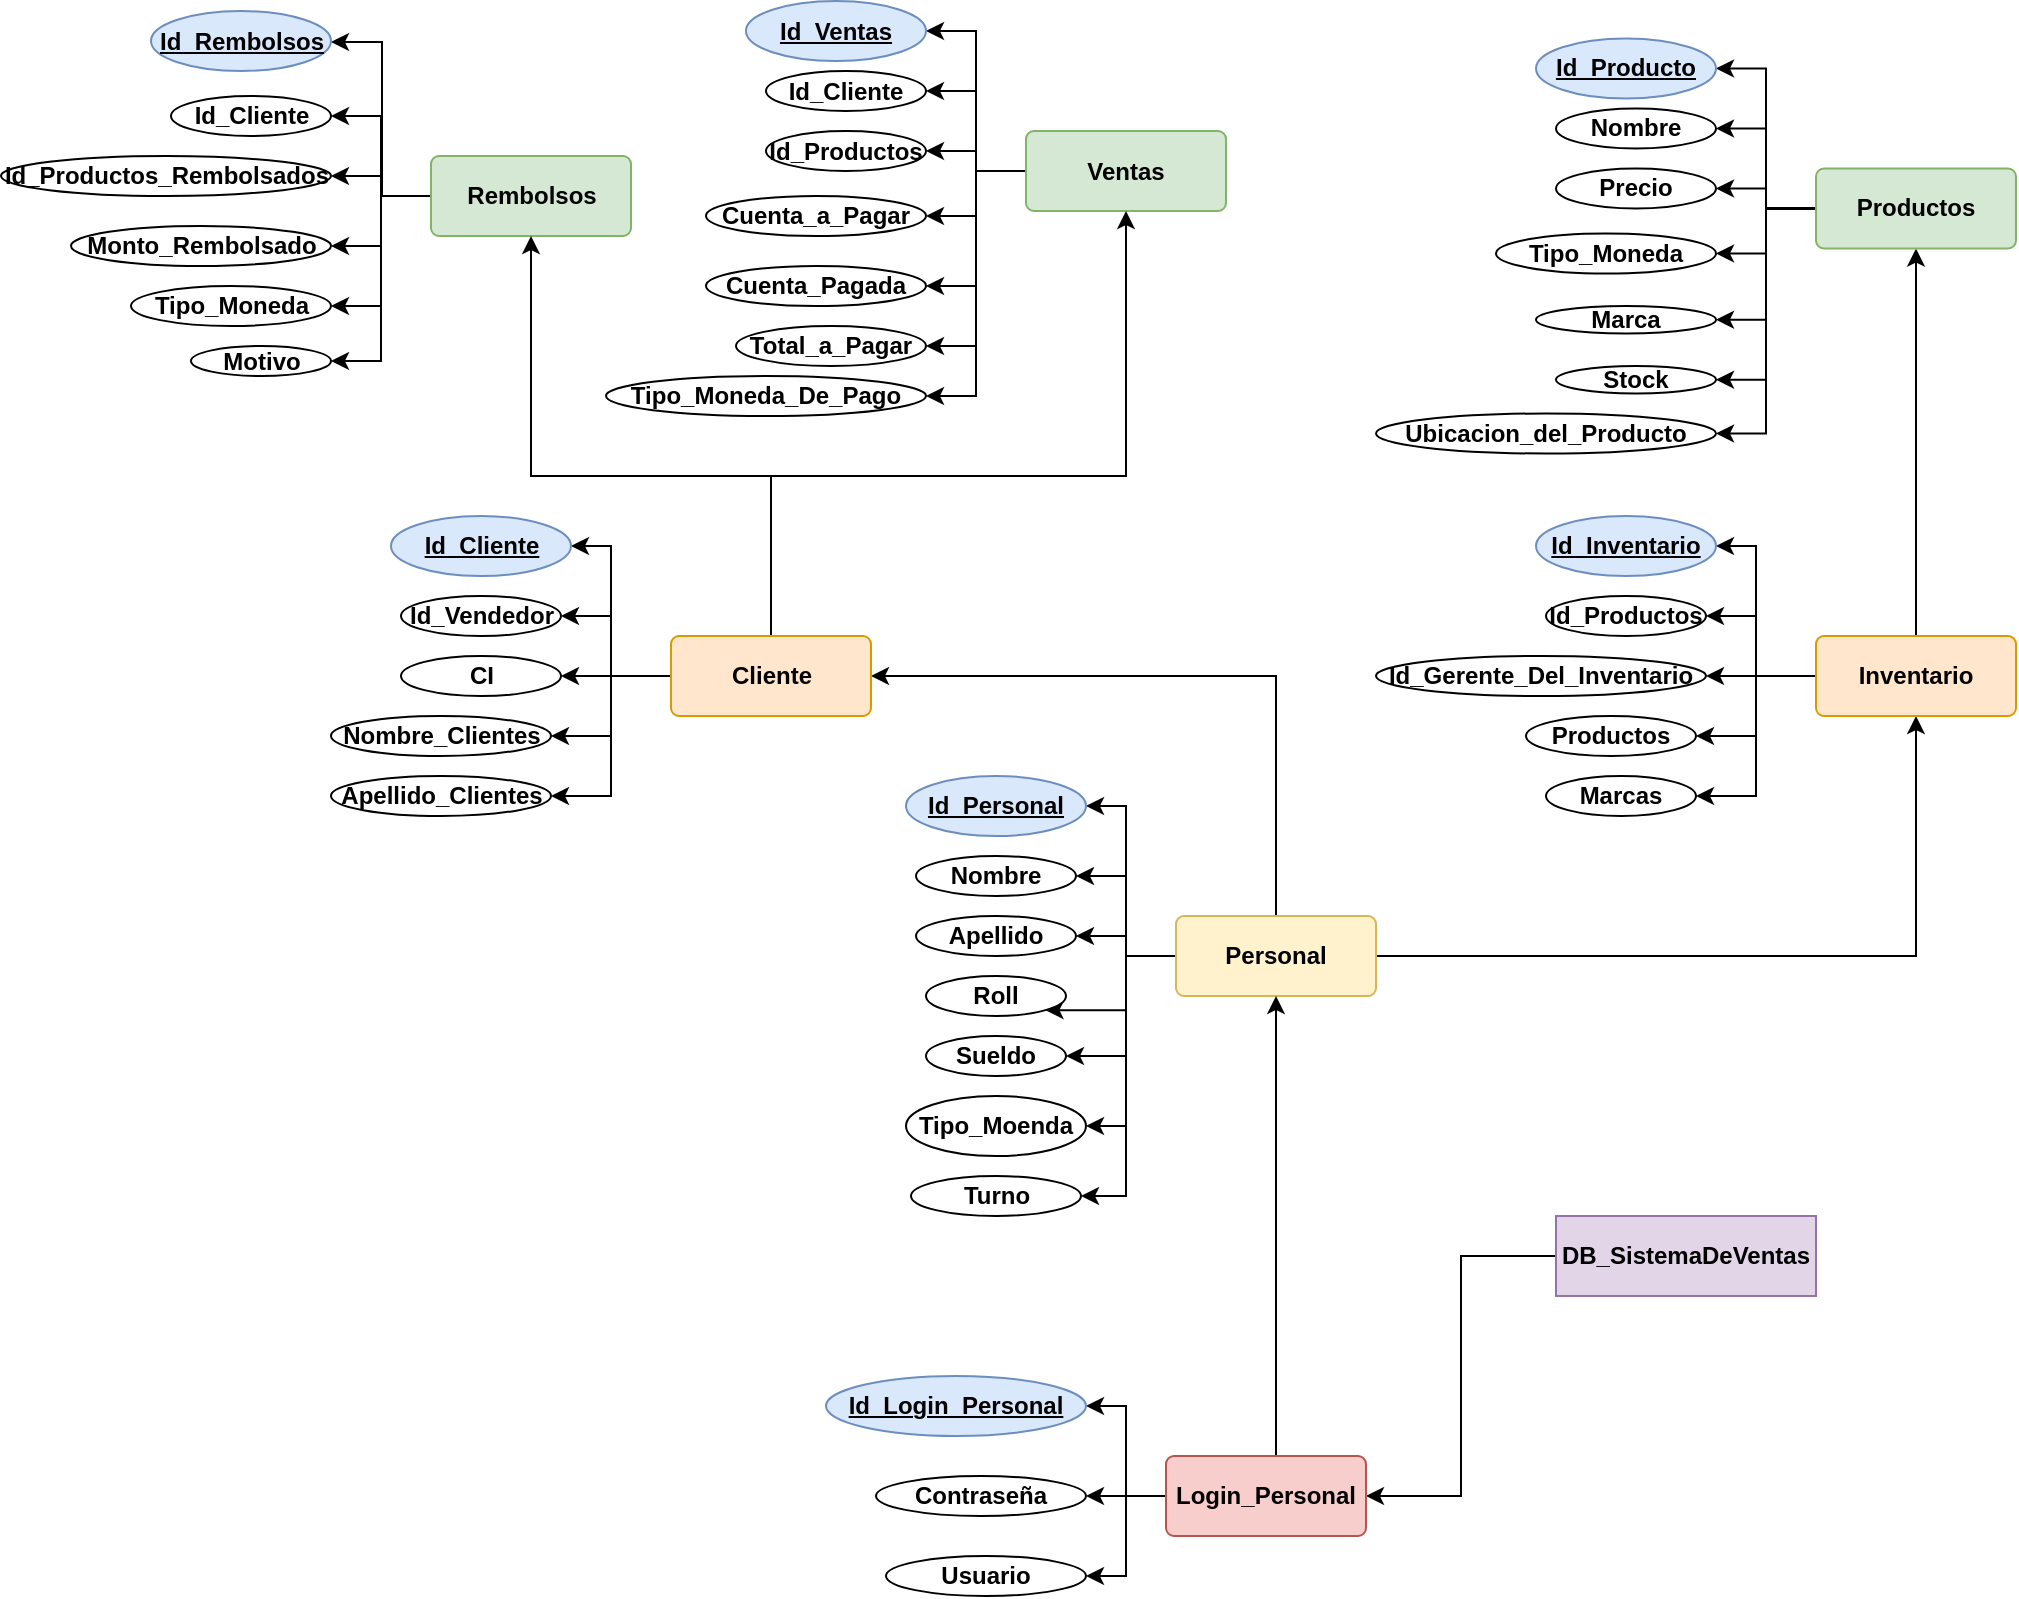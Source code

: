 <mxfile version="20.2.3" type="device"><diagram id="InwbdTsh8f-gp8e8OOTx" name="Página-1"><mxGraphModel dx="1335" dy="834" grid="1" gridSize="10" guides="1" tooltips="1" connect="1" arrows="1" fold="1" page="1" pageScale="1" pageWidth="1500" pageHeight="1600" math="0" shadow="0"><root><mxCell id="0"/><mxCell id="1" parent="0"/><mxCell id="jHH3_tSQBFFlXG_9ID5o-170" style="edgeStyle=orthogonalEdgeStyle;rounded=0;orthogonalLoop=1;jettySize=auto;html=1;exitX=0;exitY=0.5;exitDx=0;exitDy=0;entryX=1;entryY=0.5;entryDx=0;entryDy=0;" edge="1" parent="1" source="jHH3_tSQBFFlXG_9ID5o-61" target="jHH3_tSQBFFlXG_9ID5o-63"><mxGeometry relative="1" as="geometry"/></mxCell><mxCell id="jHH3_tSQBFFlXG_9ID5o-61" value="DB_SistemaDeVentas" style="whiteSpace=wrap;html=1;align=center;fillColor=#e1d5e7;strokeColor=#9673a6;fontStyle=1" vertex="1" parent="1"><mxGeometry x="805" y="620" width="130" height="40" as="geometry"/></mxCell><mxCell id="jHH3_tSQBFFlXG_9ID5o-77" style="edgeStyle=orthogonalEdgeStyle;rounded=0;orthogonalLoop=1;jettySize=auto;html=1;entryX=1;entryY=0.5;entryDx=0;entryDy=0;" edge="1" parent="1" source="jHH3_tSQBFFlXG_9ID5o-62" target="jHH3_tSQBFFlXG_9ID5o-71"><mxGeometry relative="1" as="geometry"><Array as="points"><mxPoint x="590" y="490"/><mxPoint x="590" y="415"/></Array></mxGeometry></mxCell><mxCell id="jHH3_tSQBFFlXG_9ID5o-78" style="edgeStyle=orthogonalEdgeStyle;rounded=0;orthogonalLoop=1;jettySize=auto;html=1;exitX=0;exitY=0.5;exitDx=0;exitDy=0;entryX=1;entryY=0.5;entryDx=0;entryDy=0;" edge="1" parent="1" source="jHH3_tSQBFFlXG_9ID5o-62" target="jHH3_tSQBFFlXG_9ID5o-72"><mxGeometry relative="1" as="geometry"/></mxCell><mxCell id="jHH3_tSQBFFlXG_9ID5o-79" style="edgeStyle=orthogonalEdgeStyle;rounded=0;orthogonalLoop=1;jettySize=auto;html=1;exitX=0;exitY=0.5;exitDx=0;exitDy=0;entryX=1;entryY=0.5;entryDx=0;entryDy=0;" edge="1" parent="1" source="jHH3_tSQBFFlXG_9ID5o-62" target="jHH3_tSQBFFlXG_9ID5o-73"><mxGeometry relative="1" as="geometry"/></mxCell><mxCell id="jHH3_tSQBFFlXG_9ID5o-80" style="edgeStyle=orthogonalEdgeStyle;rounded=0;orthogonalLoop=1;jettySize=auto;html=1;exitX=0;exitY=0.5;exitDx=0;exitDy=0;entryX=1;entryY=1;entryDx=0;entryDy=0;" edge="1" parent="1" source="jHH3_tSQBFFlXG_9ID5o-62" target="jHH3_tSQBFFlXG_9ID5o-70"><mxGeometry relative="1" as="geometry"><Array as="points"><mxPoint x="590" y="490"/><mxPoint x="590" y="517"/></Array></mxGeometry></mxCell><mxCell id="jHH3_tSQBFFlXG_9ID5o-81" style="edgeStyle=orthogonalEdgeStyle;rounded=0;orthogonalLoop=1;jettySize=auto;html=1;exitX=0;exitY=0.5;exitDx=0;exitDy=0;entryX=1;entryY=0.5;entryDx=0;entryDy=0;" edge="1" parent="1" source="jHH3_tSQBFFlXG_9ID5o-62" target="jHH3_tSQBFFlXG_9ID5o-74"><mxGeometry relative="1" as="geometry"><Array as="points"><mxPoint x="590" y="490"/><mxPoint x="590" y="540"/></Array></mxGeometry></mxCell><mxCell id="jHH3_tSQBFFlXG_9ID5o-82" style="edgeStyle=orthogonalEdgeStyle;rounded=0;orthogonalLoop=1;jettySize=auto;html=1;exitX=0;exitY=0.5;exitDx=0;exitDy=0;entryX=1;entryY=0.5;entryDx=0;entryDy=0;" edge="1" parent="1" source="jHH3_tSQBFFlXG_9ID5o-62" target="jHH3_tSQBFFlXG_9ID5o-75"><mxGeometry relative="1" as="geometry"><Array as="points"><mxPoint x="590" y="490"/><mxPoint x="590" y="575"/></Array></mxGeometry></mxCell><mxCell id="jHH3_tSQBFFlXG_9ID5o-115" style="edgeStyle=orthogonalEdgeStyle;rounded=0;orthogonalLoop=1;jettySize=auto;html=1;exitX=0;exitY=0.5;exitDx=0;exitDy=0;entryX=1;entryY=0.5;entryDx=0;entryDy=0;" edge="1" parent="1" source="jHH3_tSQBFFlXG_9ID5o-62" target="jHH3_tSQBFFlXG_9ID5o-76"><mxGeometry relative="1" as="geometry"><Array as="points"><mxPoint x="590" y="490"/><mxPoint x="590" y="610"/></Array></mxGeometry></mxCell><mxCell id="jHH3_tSQBFFlXG_9ID5o-139" style="edgeStyle=orthogonalEdgeStyle;rounded=0;orthogonalLoop=1;jettySize=auto;html=1;exitX=0.5;exitY=0;exitDx=0;exitDy=0;entryX=1;entryY=0.5;entryDx=0;entryDy=0;" edge="1" parent="1" source="jHH3_tSQBFFlXG_9ID5o-62" target="jHH3_tSQBFFlXG_9ID5o-126"><mxGeometry relative="1" as="geometry"/></mxCell><mxCell id="jHH3_tSQBFFlXG_9ID5o-151" style="edgeStyle=orthogonalEdgeStyle;rounded=0;orthogonalLoop=1;jettySize=auto;html=1;entryX=0.5;entryY=1;entryDx=0;entryDy=0;" edge="1" parent="1" source="jHH3_tSQBFFlXG_9ID5o-62" target="jHH3_tSQBFFlXG_9ID5o-145"><mxGeometry relative="1" as="geometry"/></mxCell><mxCell id="jHH3_tSQBFFlXG_9ID5o-62" value="Personal" style="rounded=1;arcSize=10;whiteSpace=wrap;html=1;align=center;fillColor=#fff2cc;strokeColor=#d6b656;fontStyle=1" vertex="1" parent="1"><mxGeometry x="615" y="470" width="100" height="40" as="geometry"/></mxCell><mxCell id="jHH3_tSQBFFlXG_9ID5o-135" style="edgeStyle=orthogonalEdgeStyle;rounded=0;orthogonalLoop=1;jettySize=auto;html=1;entryX=1;entryY=0.5;entryDx=0;entryDy=0;" edge="1" parent="1" source="jHH3_tSQBFFlXG_9ID5o-63" target="jHH3_tSQBFFlXG_9ID5o-65"><mxGeometry relative="1" as="geometry"/></mxCell><mxCell id="jHH3_tSQBFFlXG_9ID5o-136" style="edgeStyle=orthogonalEdgeStyle;rounded=0;orthogonalLoop=1;jettySize=auto;html=1;exitX=0;exitY=0.5;exitDx=0;exitDy=0;entryX=1;entryY=0.5;entryDx=0;entryDy=0;" edge="1" parent="1" source="jHH3_tSQBFFlXG_9ID5o-63" target="jHH3_tSQBFFlXG_9ID5o-64"><mxGeometry relative="1" as="geometry"/></mxCell><mxCell id="jHH3_tSQBFFlXG_9ID5o-137" style="edgeStyle=orthogonalEdgeStyle;rounded=0;orthogonalLoop=1;jettySize=auto;html=1;exitX=0;exitY=0.5;exitDx=0;exitDy=0;entryX=1;entryY=0.5;entryDx=0;entryDy=0;" edge="1" parent="1" source="jHH3_tSQBFFlXG_9ID5o-63" target="jHH3_tSQBFFlXG_9ID5o-66"><mxGeometry relative="1" as="geometry"/></mxCell><mxCell id="jHH3_tSQBFFlXG_9ID5o-138" style="edgeStyle=orthogonalEdgeStyle;rounded=0;orthogonalLoop=1;jettySize=auto;html=1;exitX=0.5;exitY=0;exitDx=0;exitDy=0;entryX=0.5;entryY=1;entryDx=0;entryDy=0;" edge="1" parent="1" source="jHH3_tSQBFFlXG_9ID5o-63" target="jHH3_tSQBFFlXG_9ID5o-62"><mxGeometry relative="1" as="geometry"><Array as="points"><mxPoint x="665" y="740"/></Array></mxGeometry></mxCell><mxCell id="jHH3_tSQBFFlXG_9ID5o-63" value="Login_Personal" style="rounded=1;arcSize=10;whiteSpace=wrap;html=1;align=center;fillColor=#f8cecc;strokeColor=#b85450;fontStyle=1" vertex="1" parent="1"><mxGeometry x="610" y="740" width="100" height="40" as="geometry"/></mxCell><mxCell id="jHH3_tSQBFFlXG_9ID5o-64" value="Id_Login_Personal" style="ellipse;whiteSpace=wrap;html=1;align=center;fontStyle=5;fillColor=#dae8fc;strokeColor=#6c8ebf;" vertex="1" parent="1"><mxGeometry x="440" y="700" width="130" height="30" as="geometry"/></mxCell><mxCell id="jHH3_tSQBFFlXG_9ID5o-65" value="Contraseña" style="ellipse;whiteSpace=wrap;html=1;align=center;fontStyle=1" vertex="1" parent="1"><mxGeometry x="465" y="750" width="105" height="20" as="geometry"/></mxCell><mxCell id="jHH3_tSQBFFlXG_9ID5o-66" value="Usuario" style="ellipse;whiteSpace=wrap;html=1;align=center;fontStyle=1" vertex="1" parent="1"><mxGeometry x="470" y="790" width="100" height="20" as="geometry"/></mxCell><mxCell id="jHH3_tSQBFFlXG_9ID5o-70" value="Roll" style="ellipse;whiteSpace=wrap;html=1;align=center;fontStyle=1" vertex="1" parent="1"><mxGeometry x="490" y="500" width="70" height="20" as="geometry"/></mxCell><mxCell id="jHH3_tSQBFFlXG_9ID5o-71" value="Id_Personal" style="ellipse;whiteSpace=wrap;html=1;align=center;fontStyle=5;fillColor=#dae8fc;strokeColor=#6c8ebf;" vertex="1" parent="1"><mxGeometry x="480" y="400" width="90" height="30" as="geometry"/></mxCell><mxCell id="jHH3_tSQBFFlXG_9ID5o-72" value="Nombre" style="ellipse;whiteSpace=wrap;html=1;align=center;fontStyle=1" vertex="1" parent="1"><mxGeometry x="485" y="440" width="80" height="20" as="geometry"/></mxCell><mxCell id="jHH3_tSQBFFlXG_9ID5o-73" value="Apellido" style="ellipse;whiteSpace=wrap;html=1;align=center;fontStyle=1" vertex="1" parent="1"><mxGeometry x="485" y="470" width="80" height="20" as="geometry"/></mxCell><mxCell id="jHH3_tSQBFFlXG_9ID5o-74" value="Sueldo" style="ellipse;whiteSpace=wrap;html=1;align=center;fontStyle=1" vertex="1" parent="1"><mxGeometry x="490" y="530" width="70" height="20" as="geometry"/></mxCell><mxCell id="jHH3_tSQBFFlXG_9ID5o-75" value="Tipo_Moenda" style="ellipse;whiteSpace=wrap;html=1;align=center;fontStyle=1" vertex="1" parent="1"><mxGeometry x="480" y="560" width="90" height="30" as="geometry"/></mxCell><mxCell id="jHH3_tSQBFFlXG_9ID5o-76" value="Turno" style="ellipse;whiteSpace=wrap;html=1;align=center;fontStyle=1" vertex="1" parent="1"><mxGeometry x="482.5" y="600" width="85" height="20" as="geometry"/></mxCell><mxCell id="jHH3_tSQBFFlXG_9ID5o-83" style="edgeStyle=orthogonalEdgeStyle;rounded=0;orthogonalLoop=1;jettySize=auto;html=1;entryX=1;entryY=0.5;entryDx=0;entryDy=0;" edge="1" parent="1" source="jHH3_tSQBFFlXG_9ID5o-89" target="jHH3_tSQBFFlXG_9ID5o-91"><mxGeometry relative="1" as="geometry"><Array as="points"><mxPoint x="218" y="110"/><mxPoint x="218" y="33"/><mxPoint x="193" y="33"/></Array></mxGeometry></mxCell><mxCell id="jHH3_tSQBFFlXG_9ID5o-84" style="edgeStyle=orthogonalEdgeStyle;rounded=0;orthogonalLoop=1;jettySize=auto;html=1;exitX=0;exitY=0.5;exitDx=0;exitDy=0;entryX=1;entryY=0.5;entryDx=0;entryDy=0;" edge="1" parent="1" source="jHH3_tSQBFFlXG_9ID5o-89" target="jHH3_tSQBFFlXG_9ID5o-92"><mxGeometry relative="1" as="geometry"/></mxCell><mxCell id="jHH3_tSQBFFlXG_9ID5o-85" style="edgeStyle=orthogonalEdgeStyle;rounded=0;orthogonalLoop=1;jettySize=auto;html=1;exitX=0;exitY=0.5;exitDx=0;exitDy=0;entryX=1;entryY=0.5;entryDx=0;entryDy=0;" edge="1" parent="1" source="jHH3_tSQBFFlXG_9ID5o-89" target="jHH3_tSQBFFlXG_9ID5o-93"><mxGeometry relative="1" as="geometry"/></mxCell><mxCell id="jHH3_tSQBFFlXG_9ID5o-86" style="edgeStyle=orthogonalEdgeStyle;rounded=0;orthogonalLoop=1;jettySize=auto;html=1;exitX=0;exitY=0.5;exitDx=0;exitDy=0;entryX=1;entryY=0.5;entryDx=0;entryDy=0;" edge="1" parent="1" source="jHH3_tSQBFFlXG_9ID5o-89" target="jHH3_tSQBFFlXG_9ID5o-90"><mxGeometry relative="1" as="geometry"/></mxCell><mxCell id="jHH3_tSQBFFlXG_9ID5o-87" style="edgeStyle=orthogonalEdgeStyle;rounded=0;orthogonalLoop=1;jettySize=auto;html=1;exitX=0;exitY=0.5;exitDx=0;exitDy=0;entryX=1;entryY=0.5;entryDx=0;entryDy=0;" edge="1" parent="1" source="jHH3_tSQBFFlXG_9ID5o-89" target="jHH3_tSQBFFlXG_9ID5o-94"><mxGeometry relative="1" as="geometry"/></mxCell><mxCell id="jHH3_tSQBFFlXG_9ID5o-88" style="edgeStyle=orthogonalEdgeStyle;rounded=0;orthogonalLoop=1;jettySize=auto;html=1;exitX=0;exitY=0.5;exitDx=0;exitDy=0;entryX=1;entryY=0.5;entryDx=0;entryDy=0;" edge="1" parent="1" source="jHH3_tSQBFFlXG_9ID5o-89" target="jHH3_tSQBFFlXG_9ID5o-95"><mxGeometry relative="1" as="geometry"><Array as="points"><mxPoint x="217.5" y="110"/><mxPoint x="217.5" y="193"/></Array></mxGeometry></mxCell><mxCell id="jHH3_tSQBFFlXG_9ID5o-89" value="Rembolsos" style="rounded=1;arcSize=10;whiteSpace=wrap;html=1;align=center;fillColor=#d5e8d4;strokeColor=#82b366;fontStyle=1" vertex="1" parent="1"><mxGeometry x="242.5" y="90" width="100" height="40" as="geometry"/></mxCell><mxCell id="jHH3_tSQBFFlXG_9ID5o-90" value="Monto_Rembolsado" style="ellipse;whiteSpace=wrap;html=1;align=center;fontStyle=1" vertex="1" parent="1"><mxGeometry x="62.5" y="125" width="130" height="20" as="geometry"/></mxCell><mxCell id="jHH3_tSQBFFlXG_9ID5o-91" value="Id_Rembolsos" style="ellipse;whiteSpace=wrap;html=1;align=center;fontStyle=5;fillColor=#dae8fc;strokeColor=#6c8ebf;" vertex="1" parent="1"><mxGeometry x="102.5" y="17.5" width="90" height="30" as="geometry"/></mxCell><mxCell id="jHH3_tSQBFFlXG_9ID5o-92" value="Id_Cliente" style="ellipse;whiteSpace=wrap;html=1;align=center;fontStyle=1" vertex="1" parent="1"><mxGeometry x="112.5" y="60" width="80" height="20" as="geometry"/></mxCell><mxCell id="jHH3_tSQBFFlXG_9ID5o-93" value="Id_Productos_Rembolsados" style="ellipse;whiteSpace=wrap;html=1;align=center;fontStyle=1" vertex="1" parent="1"><mxGeometry x="27.5" y="90" width="165" height="20" as="geometry"/></mxCell><mxCell id="jHH3_tSQBFFlXG_9ID5o-94" value="Tipo_Moneda" style="ellipse;whiteSpace=wrap;html=1;align=center;fontStyle=1" vertex="1" parent="1"><mxGeometry x="92.5" y="155" width="100" height="20" as="geometry"/></mxCell><mxCell id="jHH3_tSQBFFlXG_9ID5o-95" value="Motivo" style="ellipse;whiteSpace=wrap;html=1;align=center;fontStyle=1" vertex="1" parent="1"><mxGeometry x="122.5" y="185" width="70" height="15" as="geometry"/></mxCell><mxCell id="jHH3_tSQBFFlXG_9ID5o-96" style="edgeStyle=orthogonalEdgeStyle;rounded=0;orthogonalLoop=1;jettySize=auto;html=1;entryX=1;entryY=0.5;entryDx=0;entryDy=0;fontStyle=1" edge="1" parent="1" source="jHH3_tSQBFFlXG_9ID5o-102" target="jHH3_tSQBFFlXG_9ID5o-104"><mxGeometry relative="1" as="geometry"><mxPoint x="495" y="22.5" as="targetPoint"/><Array as="points"><mxPoint x="515" y="97.5"/><mxPoint x="515" y="27.5"/></Array></mxGeometry></mxCell><mxCell id="jHH3_tSQBFFlXG_9ID5o-97" style="edgeStyle=orthogonalEdgeStyle;rounded=0;orthogonalLoop=1;jettySize=auto;html=1;exitX=0;exitY=0.5;exitDx=0;exitDy=0;entryX=1;entryY=0.5;entryDx=0;entryDy=0;fontStyle=1" edge="1" parent="1" source="jHH3_tSQBFFlXG_9ID5o-102" target="jHH3_tSQBFFlXG_9ID5o-105"><mxGeometry relative="1" as="geometry"/></mxCell><mxCell id="jHH3_tSQBFFlXG_9ID5o-98" style="edgeStyle=orthogonalEdgeStyle;rounded=0;orthogonalLoop=1;jettySize=auto;html=1;exitX=0;exitY=0.5;exitDx=0;exitDy=0;entryX=1;entryY=0.5;entryDx=0;entryDy=0;" edge="1" parent="1" source="jHH3_tSQBFFlXG_9ID5o-102" target="jHH3_tSQBFFlXG_9ID5o-106"><mxGeometry relative="1" as="geometry"/></mxCell><mxCell id="jHH3_tSQBFFlXG_9ID5o-99" style="edgeStyle=orthogonalEdgeStyle;rounded=0;orthogonalLoop=1;jettySize=auto;html=1;exitX=0;exitY=0.5;exitDx=0;exitDy=0;entryX=1;entryY=0.5;entryDx=0;entryDy=0;" edge="1" parent="1" source="jHH3_tSQBFFlXG_9ID5o-102" target="jHH3_tSQBFFlXG_9ID5o-103"><mxGeometry relative="1" as="geometry"><mxPoint x="505" y="124.5" as="targetPoint"/><Array as="points"><mxPoint x="515" y="98"/><mxPoint x="515" y="120"/></Array></mxGeometry></mxCell><mxCell id="jHH3_tSQBFFlXG_9ID5o-100" style="edgeStyle=orthogonalEdgeStyle;rounded=0;orthogonalLoop=1;jettySize=auto;html=1;exitX=0;exitY=0.5;exitDx=0;exitDy=0;entryX=1;entryY=0.5;entryDx=0;entryDy=0;" edge="1" parent="1" source="jHH3_tSQBFFlXG_9ID5o-102" target="jHH3_tSQBFFlXG_9ID5o-107"><mxGeometry relative="1" as="geometry"><Array as="points"><mxPoint x="515" y="98"/><mxPoint x="515" y="155"/></Array></mxGeometry></mxCell><mxCell id="jHH3_tSQBFFlXG_9ID5o-101" style="edgeStyle=orthogonalEdgeStyle;rounded=0;orthogonalLoop=1;jettySize=auto;html=1;exitX=0;exitY=0.5;exitDx=0;exitDy=0;entryX=1;entryY=0.5;entryDx=0;entryDy=0;" edge="1" parent="1" source="jHH3_tSQBFFlXG_9ID5o-102" target="jHH3_tSQBFFlXG_9ID5o-108"><mxGeometry relative="1" as="geometry"><mxPoint x="495" y="207.5" as="targetPoint"/><Array as="points"><mxPoint x="515" y="98"/><mxPoint x="515" y="210"/></Array></mxGeometry></mxCell><mxCell id="jHH3_tSQBFFlXG_9ID5o-114" style="edgeStyle=orthogonalEdgeStyle;rounded=0;orthogonalLoop=1;jettySize=auto;html=1;entryX=1;entryY=0.5;entryDx=0;entryDy=0;fontStyle=1" edge="1" parent="1" source="jHH3_tSQBFFlXG_9ID5o-102" target="jHH3_tSQBFFlXG_9ID5o-112"><mxGeometry relative="1" as="geometry"><mxPoint x="480" y="185" as="targetPoint"/><Array as="points"><mxPoint x="515" y="98"/><mxPoint x="515" y="185"/></Array></mxGeometry></mxCell><mxCell id="jHH3_tSQBFFlXG_9ID5o-102" value="Ventas" style="rounded=1;arcSize=10;whiteSpace=wrap;html=1;align=center;fillColor=#d5e8d4;strokeColor=#82b366;fontStyle=1" vertex="1" parent="1"><mxGeometry x="540" y="77.5" width="100" height="40" as="geometry"/></mxCell><mxCell id="jHH3_tSQBFFlXG_9ID5o-103" value="Cuenta_a_Pagar" style="ellipse;whiteSpace=wrap;html=1;align=center;fontStyle=1" vertex="1" parent="1"><mxGeometry x="380" y="110" width="110" height="20" as="geometry"/></mxCell><mxCell id="jHH3_tSQBFFlXG_9ID5o-104" value="Id_Ventas" style="ellipse;whiteSpace=wrap;html=1;align=center;fontStyle=5;fillColor=#dae8fc;strokeColor=#6c8ebf;" vertex="1" parent="1"><mxGeometry x="400" y="12.5" width="90" height="30" as="geometry"/></mxCell><mxCell id="jHH3_tSQBFFlXG_9ID5o-105" value="Id_Cliente" style="ellipse;whiteSpace=wrap;html=1;align=center;fontStyle=1" vertex="1" parent="1"><mxGeometry x="410" y="47.5" width="80" height="20" as="geometry"/></mxCell><mxCell id="jHH3_tSQBFFlXG_9ID5o-106" value="Id_Productos" style="ellipse;whiteSpace=wrap;html=1;align=center;fontStyle=1" vertex="1" parent="1"><mxGeometry x="410" y="77.5" width="80" height="20" as="geometry"/></mxCell><mxCell id="jHH3_tSQBFFlXG_9ID5o-107" value="Cuenta_Pagada" style="ellipse;whiteSpace=wrap;html=1;align=center;fontStyle=1" vertex="1" parent="1"><mxGeometry x="380" y="145" width="110" height="20" as="geometry"/></mxCell><mxCell id="jHH3_tSQBFFlXG_9ID5o-108" value="Tipo_Moneda_De_Pago" style="ellipse;whiteSpace=wrap;html=1;align=center;fontStyle=1" vertex="1" parent="1"><mxGeometry x="330" y="200" width="160" height="20" as="geometry"/></mxCell><mxCell id="jHH3_tSQBFFlXG_9ID5o-112" value="Total_a_Pagar" style="ellipse;whiteSpace=wrap;html=1;align=center;fontStyle=1" vertex="1" parent="1"><mxGeometry x="395" y="175" width="95" height="20" as="geometry"/></mxCell><mxCell id="jHH3_tSQBFFlXG_9ID5o-119" style="edgeStyle=orthogonalEdgeStyle;rounded=0;orthogonalLoop=1;jettySize=auto;html=1;entryX=1;entryY=0.5;entryDx=0;entryDy=0;fontStyle=1" edge="1" parent="1" source="jHH3_tSQBFFlXG_9ID5o-126" target="jHH3_tSQBFFlXG_9ID5o-128"><mxGeometry relative="1" as="geometry"><Array as="points"><mxPoint x="332.5" y="350"/><mxPoint x="332.5" y="285"/></Array></mxGeometry></mxCell><mxCell id="jHH3_tSQBFFlXG_9ID5o-120" style="edgeStyle=orthogonalEdgeStyle;rounded=0;orthogonalLoop=1;jettySize=auto;html=1;exitX=0;exitY=0.5;exitDx=0;exitDy=0;entryX=1;entryY=0.5;entryDx=0;entryDy=0;" edge="1" parent="1" source="jHH3_tSQBFFlXG_9ID5o-126" target="jHH3_tSQBFFlXG_9ID5o-129"><mxGeometry relative="1" as="geometry"><Array as="points"><mxPoint x="332.5" y="350"/><mxPoint x="332.5" y="320"/></Array></mxGeometry></mxCell><mxCell id="jHH3_tSQBFFlXG_9ID5o-121" style="edgeStyle=orthogonalEdgeStyle;rounded=0;orthogonalLoop=1;jettySize=auto;html=1;exitX=0;exitY=0.5;exitDx=0;exitDy=0;entryX=1;entryY=0.5;entryDx=0;entryDy=0;" edge="1" parent="1" source="jHH3_tSQBFFlXG_9ID5o-126" target="jHH3_tSQBFFlXG_9ID5o-130"><mxGeometry relative="1" as="geometry"/></mxCell><mxCell id="jHH3_tSQBFFlXG_9ID5o-122" style="edgeStyle=orthogonalEdgeStyle;rounded=0;orthogonalLoop=1;jettySize=auto;html=1;exitX=0;exitY=0.5;exitDx=0;exitDy=0;entryX=1;entryY=0.5;entryDx=0;entryDy=0;" edge="1" parent="1" source="jHH3_tSQBFFlXG_9ID5o-126" target="jHH3_tSQBFFlXG_9ID5o-127"><mxGeometry relative="1" as="geometry"><Array as="points"><mxPoint x="332.5" y="350"/><mxPoint x="332.5" y="380"/></Array></mxGeometry></mxCell><mxCell id="jHH3_tSQBFFlXG_9ID5o-123" style="edgeStyle=orthogonalEdgeStyle;rounded=0;orthogonalLoop=1;jettySize=auto;html=1;exitX=0;exitY=0.5;exitDx=0;exitDy=0;entryX=1;entryY=0.5;entryDx=0;entryDy=0;" edge="1" parent="1" source="jHH3_tSQBFFlXG_9ID5o-126" target="jHH3_tSQBFFlXG_9ID5o-131"><mxGeometry relative="1" as="geometry"><Array as="points"><mxPoint x="332.5" y="350"/><mxPoint x="332.5" y="410"/></Array></mxGeometry></mxCell><mxCell id="jHH3_tSQBFFlXG_9ID5o-133" style="edgeStyle=orthogonalEdgeStyle;rounded=0;orthogonalLoop=1;jettySize=auto;html=1;entryX=0.5;entryY=1;entryDx=0;entryDy=0;" edge="1" parent="1" source="jHH3_tSQBFFlXG_9ID5o-126" target="jHH3_tSQBFFlXG_9ID5o-89"><mxGeometry relative="1" as="geometry"><Array as="points"><mxPoint x="413" y="250"/><mxPoint x="293" y="250"/></Array></mxGeometry></mxCell><mxCell id="jHH3_tSQBFFlXG_9ID5o-134" style="edgeStyle=orthogonalEdgeStyle;rounded=0;orthogonalLoop=1;jettySize=auto;html=1;exitX=0.5;exitY=0;exitDx=0;exitDy=0;entryX=0.5;entryY=1;entryDx=0;entryDy=0;" edge="1" parent="1" source="jHH3_tSQBFFlXG_9ID5o-126" target="jHH3_tSQBFFlXG_9ID5o-102"><mxGeometry relative="1" as="geometry"><Array as="points"><mxPoint x="413" y="250"/><mxPoint x="590" y="250"/></Array></mxGeometry></mxCell><mxCell id="jHH3_tSQBFFlXG_9ID5o-126" value="Cliente" style="rounded=1;arcSize=10;whiteSpace=wrap;html=1;align=center;fillColor=#ffe6cc;strokeColor=#d79b00;fontStyle=1" vertex="1" parent="1"><mxGeometry x="362.5" y="330" width="100" height="40" as="geometry"/></mxCell><mxCell id="jHH3_tSQBFFlXG_9ID5o-127" value="Nombre_Clientes" style="ellipse;whiteSpace=wrap;html=1;align=center;fontStyle=1" vertex="1" parent="1"><mxGeometry x="192.5" y="370" width="110" height="20" as="geometry"/></mxCell><mxCell id="jHH3_tSQBFFlXG_9ID5o-128" value="Id_Cliente" style="ellipse;whiteSpace=wrap;html=1;align=center;fontStyle=5;fillColor=#dae8fc;strokeColor=#6c8ebf;" vertex="1" parent="1"><mxGeometry x="222.5" y="270" width="90" height="30" as="geometry"/></mxCell><mxCell id="jHH3_tSQBFFlXG_9ID5o-129" value="Id_Vendedor" style="ellipse;whiteSpace=wrap;html=1;align=center;fontStyle=1" vertex="1" parent="1"><mxGeometry x="227.5" y="310" width="80" height="20" as="geometry"/></mxCell><mxCell id="jHH3_tSQBFFlXG_9ID5o-130" value="CI" style="ellipse;whiteSpace=wrap;html=1;align=center;fontStyle=1" vertex="1" parent="1"><mxGeometry x="227.5" y="340" width="80" height="20" as="geometry"/></mxCell><mxCell id="jHH3_tSQBFFlXG_9ID5o-131" value="Apellido_Clientes" style="ellipse;whiteSpace=wrap;html=1;align=center;fontStyle=1" vertex="1" parent="1"><mxGeometry x="192.5" y="400" width="110" height="20" as="geometry"/></mxCell><mxCell id="jHH3_tSQBFFlXG_9ID5o-140" style="edgeStyle=orthogonalEdgeStyle;rounded=0;orthogonalLoop=1;jettySize=auto;html=1;entryX=1;entryY=0.5;entryDx=0;entryDy=0;" edge="1" parent="1" source="jHH3_tSQBFFlXG_9ID5o-145" target="jHH3_tSQBFFlXG_9ID5o-147"><mxGeometry relative="1" as="geometry"><Array as="points"><mxPoint x="905" y="350"/><mxPoint x="905" y="285"/></Array></mxGeometry></mxCell><mxCell id="jHH3_tSQBFFlXG_9ID5o-141" style="edgeStyle=orthogonalEdgeStyle;rounded=0;orthogonalLoop=1;jettySize=auto;html=1;exitX=0;exitY=0.5;exitDx=0;exitDy=0;entryX=1;entryY=0.5;entryDx=0;entryDy=0;" edge="1" parent="1" source="jHH3_tSQBFFlXG_9ID5o-145" target="jHH3_tSQBFFlXG_9ID5o-148"><mxGeometry relative="1" as="geometry"><Array as="points"><mxPoint x="905" y="350"/><mxPoint x="905" y="320"/></Array></mxGeometry></mxCell><mxCell id="jHH3_tSQBFFlXG_9ID5o-142" style="edgeStyle=orthogonalEdgeStyle;rounded=0;orthogonalLoop=1;jettySize=auto;html=1;exitX=0;exitY=0.5;exitDx=0;exitDy=0;entryX=1;entryY=0.5;entryDx=0;entryDy=0;" edge="1" parent="1" source="jHH3_tSQBFFlXG_9ID5o-145" target="jHH3_tSQBFFlXG_9ID5o-149"><mxGeometry relative="1" as="geometry"/></mxCell><mxCell id="jHH3_tSQBFFlXG_9ID5o-143" style="edgeStyle=orthogonalEdgeStyle;rounded=0;orthogonalLoop=1;jettySize=auto;html=1;exitX=0;exitY=0.5;exitDx=0;exitDy=0;entryX=1;entryY=0.5;entryDx=0;entryDy=0;" edge="1" parent="1" source="jHH3_tSQBFFlXG_9ID5o-145" target="jHH3_tSQBFFlXG_9ID5o-146"><mxGeometry relative="1" as="geometry"><Array as="points"><mxPoint x="905" y="350"/><mxPoint x="905" y="380"/></Array></mxGeometry></mxCell><mxCell id="jHH3_tSQBFFlXG_9ID5o-144" style="edgeStyle=orthogonalEdgeStyle;rounded=0;orthogonalLoop=1;jettySize=auto;html=1;exitX=0;exitY=0.5;exitDx=0;exitDy=0;entryX=1;entryY=0.5;entryDx=0;entryDy=0;" edge="1" parent="1" source="jHH3_tSQBFFlXG_9ID5o-145" target="jHH3_tSQBFFlXG_9ID5o-150"><mxGeometry relative="1" as="geometry"><Array as="points"><mxPoint x="905" y="350"/><mxPoint x="905" y="410"/></Array></mxGeometry></mxCell><mxCell id="jHH3_tSQBFFlXG_9ID5o-169" style="edgeStyle=orthogonalEdgeStyle;rounded=0;orthogonalLoop=1;jettySize=auto;html=1;exitX=0.5;exitY=0;exitDx=0;exitDy=0;entryX=0.5;entryY=1;entryDx=0;entryDy=0;" edge="1" parent="1" source="jHH3_tSQBFFlXG_9ID5o-145" target="jHH3_tSQBFFlXG_9ID5o-159"><mxGeometry relative="1" as="geometry"/></mxCell><mxCell id="jHH3_tSQBFFlXG_9ID5o-145" value="Inventario" style="rounded=1;arcSize=10;whiteSpace=wrap;html=1;align=center;fillColor=#ffe6cc;strokeColor=#d79b00;fontStyle=1" vertex="1" parent="1"><mxGeometry x="935" y="330" width="100" height="40" as="geometry"/></mxCell><mxCell id="jHH3_tSQBFFlXG_9ID5o-146" value="Productos" style="ellipse;whiteSpace=wrap;html=1;align=center;fontStyle=1" vertex="1" parent="1"><mxGeometry x="790" y="370" width="85" height="20" as="geometry"/></mxCell><mxCell id="jHH3_tSQBFFlXG_9ID5o-147" value="Id_Inventario" style="ellipse;whiteSpace=wrap;html=1;align=center;fontStyle=5;fillColor=#dae8fc;strokeColor=#6c8ebf;" vertex="1" parent="1"><mxGeometry x="795" y="270" width="90" height="30" as="geometry"/></mxCell><mxCell id="jHH3_tSQBFFlXG_9ID5o-148" value="Id_Productos" style="ellipse;whiteSpace=wrap;html=1;align=center;fontStyle=1" vertex="1" parent="1"><mxGeometry x="800" y="310" width="80" height="20" as="geometry"/></mxCell><mxCell id="jHH3_tSQBFFlXG_9ID5o-149" value="Id_Gerente_Del_Inventario" style="ellipse;whiteSpace=wrap;html=1;align=center;fontStyle=1" vertex="1" parent="1"><mxGeometry x="715" y="340" width="165" height="20" as="geometry"/></mxCell><mxCell id="jHH3_tSQBFFlXG_9ID5o-150" value="Marcas" style="ellipse;whiteSpace=wrap;html=1;align=center;fontStyle=1" vertex="1" parent="1"><mxGeometry x="800" y="400" width="75" height="20" as="geometry"/></mxCell><mxCell id="jHH3_tSQBFFlXG_9ID5o-152" style="edgeStyle=orthogonalEdgeStyle;rounded=0;orthogonalLoop=1;jettySize=auto;html=1;entryX=1;entryY=0.5;entryDx=0;entryDy=0;" edge="1" parent="1" source="jHH3_tSQBFFlXG_9ID5o-159" target="jHH3_tSQBFFlXG_9ID5o-161"><mxGeometry relative="1" as="geometry"><mxPoint x="890" y="41.25" as="targetPoint"/><Array as="points"><mxPoint x="910" y="116.25"/><mxPoint x="910" y="46.25"/></Array></mxGeometry></mxCell><mxCell id="jHH3_tSQBFFlXG_9ID5o-153" style="edgeStyle=orthogonalEdgeStyle;rounded=0;orthogonalLoop=1;jettySize=auto;html=1;exitX=0;exitY=0.5;exitDx=0;exitDy=0;entryX=1;entryY=0.5;entryDx=0;entryDy=0;" edge="1" parent="1" source="jHH3_tSQBFFlXG_9ID5o-159" target="jHH3_tSQBFFlXG_9ID5o-162"><mxGeometry relative="1" as="geometry"/></mxCell><mxCell id="jHH3_tSQBFFlXG_9ID5o-154" style="edgeStyle=orthogonalEdgeStyle;rounded=0;orthogonalLoop=1;jettySize=auto;html=1;exitX=0;exitY=0.5;exitDx=0;exitDy=0;entryX=1;entryY=0.5;entryDx=0;entryDy=0;" edge="1" parent="1" source="jHH3_tSQBFFlXG_9ID5o-159" target="jHH3_tSQBFFlXG_9ID5o-163"><mxGeometry relative="1" as="geometry"/></mxCell><mxCell id="jHH3_tSQBFFlXG_9ID5o-155" style="edgeStyle=orthogonalEdgeStyle;rounded=0;orthogonalLoop=1;jettySize=auto;html=1;exitX=0;exitY=0.5;exitDx=0;exitDy=0;entryX=1;entryY=0.5;entryDx=0;entryDy=0;" edge="1" parent="1" source="jHH3_tSQBFFlXG_9ID5o-159" target="jHH3_tSQBFFlXG_9ID5o-160"><mxGeometry relative="1" as="geometry"><mxPoint x="900" y="143.25" as="targetPoint"/><Array as="points"><mxPoint x="910" y="116.75"/><mxPoint x="910" y="138.75"/></Array></mxGeometry></mxCell><mxCell id="jHH3_tSQBFFlXG_9ID5o-156" style="edgeStyle=orthogonalEdgeStyle;rounded=0;orthogonalLoop=1;jettySize=auto;html=1;exitX=0;exitY=0.5;exitDx=0;exitDy=0;entryX=1;entryY=0.5;entryDx=0;entryDy=0;" edge="1" parent="1" source="jHH3_tSQBFFlXG_9ID5o-159" target="jHH3_tSQBFFlXG_9ID5o-164"><mxGeometry relative="1" as="geometry"><Array as="points"><mxPoint x="910" y="116"/><mxPoint x="910" y="172"/></Array></mxGeometry></mxCell><mxCell id="jHH3_tSQBFFlXG_9ID5o-157" style="edgeStyle=orthogonalEdgeStyle;rounded=0;orthogonalLoop=1;jettySize=auto;html=1;exitX=0;exitY=0.5;exitDx=0;exitDy=0;entryX=1;entryY=0.5;entryDx=0;entryDy=0;" edge="1" parent="1" source="jHH3_tSQBFFlXG_9ID5o-159" target="jHH3_tSQBFFlXG_9ID5o-165"><mxGeometry relative="1" as="geometry"><mxPoint x="890" y="226.25" as="targetPoint"/><Array as="points"><mxPoint x="910" y="116.75"/><mxPoint x="910" y="228.75"/></Array></mxGeometry></mxCell><mxCell id="jHH3_tSQBFFlXG_9ID5o-158" style="edgeStyle=orthogonalEdgeStyle;rounded=0;orthogonalLoop=1;jettySize=auto;html=1;entryX=1;entryY=0.5;entryDx=0;entryDy=0;" edge="1" parent="1" source="jHH3_tSQBFFlXG_9ID5o-159" target="jHH3_tSQBFFlXG_9ID5o-166"><mxGeometry relative="1" as="geometry"><mxPoint x="875" y="203.75" as="targetPoint"/><Array as="points"><mxPoint x="910" y="116"/><mxPoint x="910" y="202"/></Array></mxGeometry></mxCell><mxCell id="jHH3_tSQBFFlXG_9ID5o-159" value="Productos" style="rounded=1;arcSize=10;whiteSpace=wrap;html=1;align=center;fillColor=#d5e8d4;strokeColor=#82b366;fontStyle=1" vertex="1" parent="1"><mxGeometry x="935" y="96.25" width="100" height="40" as="geometry"/></mxCell><mxCell id="jHH3_tSQBFFlXG_9ID5o-160" value="Tipo_Moneda" style="ellipse;whiteSpace=wrap;html=1;align=center;fontStyle=1" vertex="1" parent="1"><mxGeometry x="775" y="128.75" width="110" height="20" as="geometry"/></mxCell><mxCell id="jHH3_tSQBFFlXG_9ID5o-161" value="Id_Producto" style="ellipse;whiteSpace=wrap;html=1;align=center;fontStyle=5;fillColor=#dae8fc;strokeColor=#6c8ebf;" vertex="1" parent="1"><mxGeometry x="795" y="31.25" width="90" height="30" as="geometry"/></mxCell><mxCell id="jHH3_tSQBFFlXG_9ID5o-162" value="Nombre" style="ellipse;whiteSpace=wrap;html=1;align=center;fontStyle=1" vertex="1" parent="1"><mxGeometry x="805" y="66.25" width="80" height="20" as="geometry"/></mxCell><mxCell id="jHH3_tSQBFFlXG_9ID5o-163" value="Precio" style="ellipse;whiteSpace=wrap;html=1;align=center;fontStyle=1" vertex="1" parent="1"><mxGeometry x="805" y="96.25" width="80" height="20" as="geometry"/></mxCell><mxCell id="jHH3_tSQBFFlXG_9ID5o-164" value="Marca" style="ellipse;whiteSpace=wrap;html=1;align=center;fontStyle=1" vertex="1" parent="1"><mxGeometry x="795" y="165" width="90" height="13.75" as="geometry"/></mxCell><mxCell id="jHH3_tSQBFFlXG_9ID5o-165" value="Ubicacion_del_Producto" style="ellipse;whiteSpace=wrap;html=1;align=center;fontStyle=1" vertex="1" parent="1"><mxGeometry x="715" y="218.75" width="170" height="20" as="geometry"/></mxCell><mxCell id="jHH3_tSQBFFlXG_9ID5o-166" value="Stock" style="ellipse;whiteSpace=wrap;html=1;align=center;fontStyle=1" vertex="1" parent="1"><mxGeometry x="805" y="195" width="80" height="13.75" as="geometry"/></mxCell></root></mxGraphModel></diagram></mxfile>